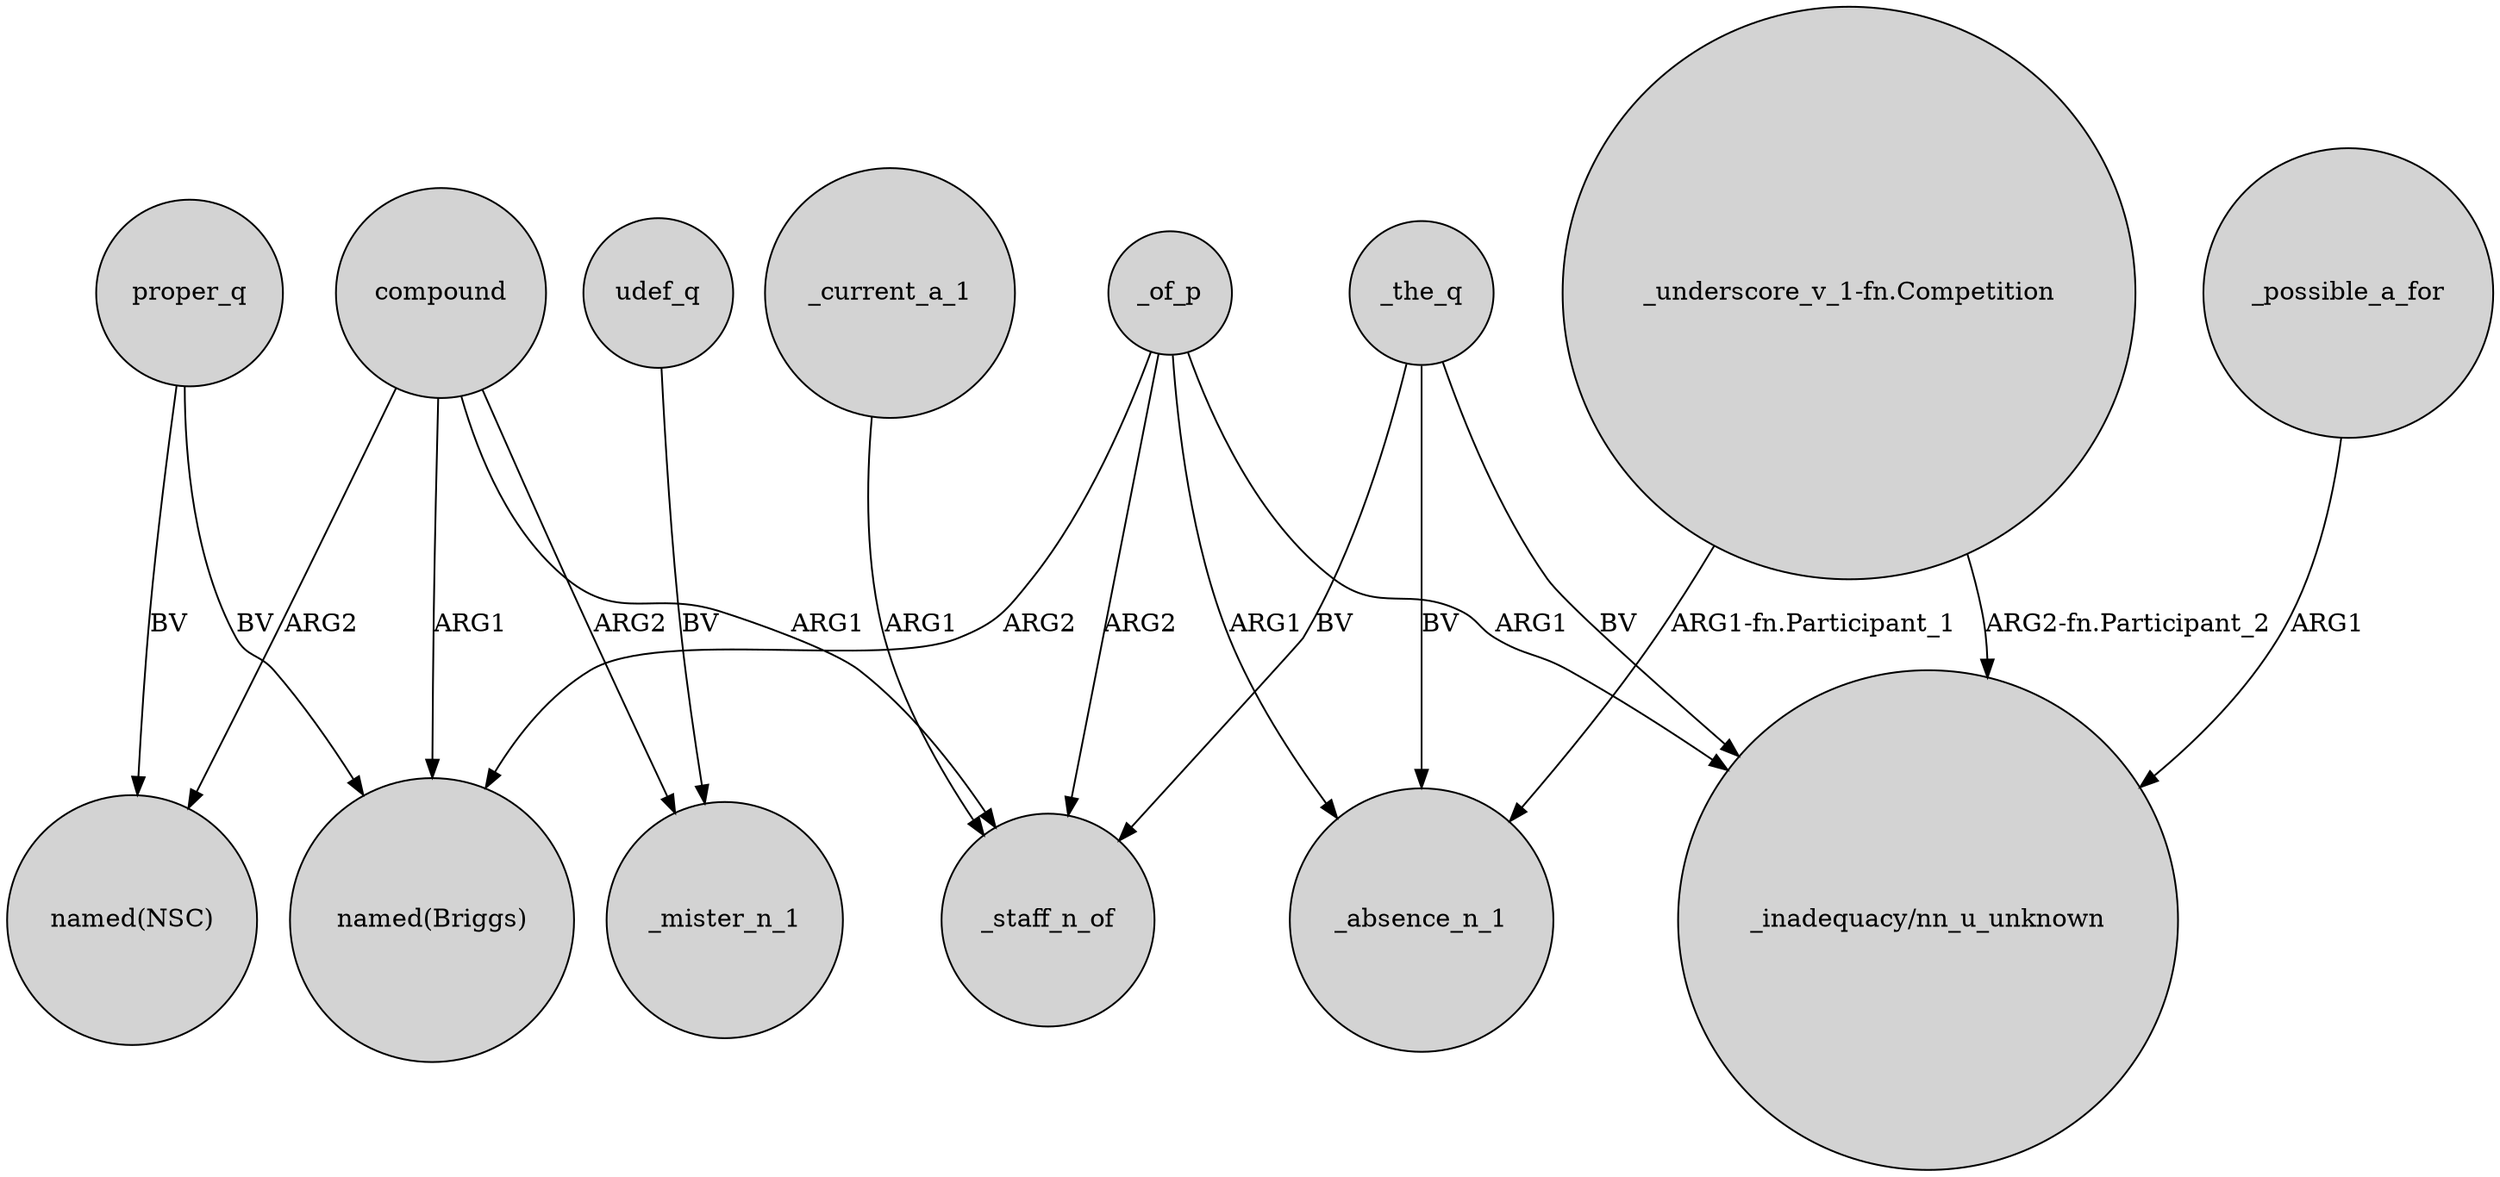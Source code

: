 digraph {
	node [shape=circle style=filled]
	proper_q -> "named(NSC)" [label=BV]
	compound -> "named(Briggs)" [label=ARG1]
	compound -> _mister_n_1 [label=ARG2]
	_the_q -> "_inadequacy/nn_u_unknown" [label=BV]
	udef_q -> _mister_n_1 [label=BV]
	_of_p -> "named(Briggs)" [label=ARG2]
	_of_p -> _absence_n_1 [label=ARG1]
	compound -> "named(NSC)" [label=ARG2]
	_possible_a_for -> "_inadequacy/nn_u_unknown" [label=ARG1]
	proper_q -> "named(Briggs)" [label=BV]
	_of_p -> "_inadequacy/nn_u_unknown" [label=ARG1]
	_the_q -> _staff_n_of [label=BV]
	compound -> _staff_n_of [label=ARG1]
	_the_q -> _absence_n_1 [label=BV]
	"_underscore_v_1-fn.Competition" -> _absence_n_1 [label="ARG1-fn.Participant_1"]
	_current_a_1 -> _staff_n_of [label=ARG1]
	"_underscore_v_1-fn.Competition" -> "_inadequacy/nn_u_unknown" [label="ARG2-fn.Participant_2"]
	_of_p -> _staff_n_of [label=ARG2]
}
